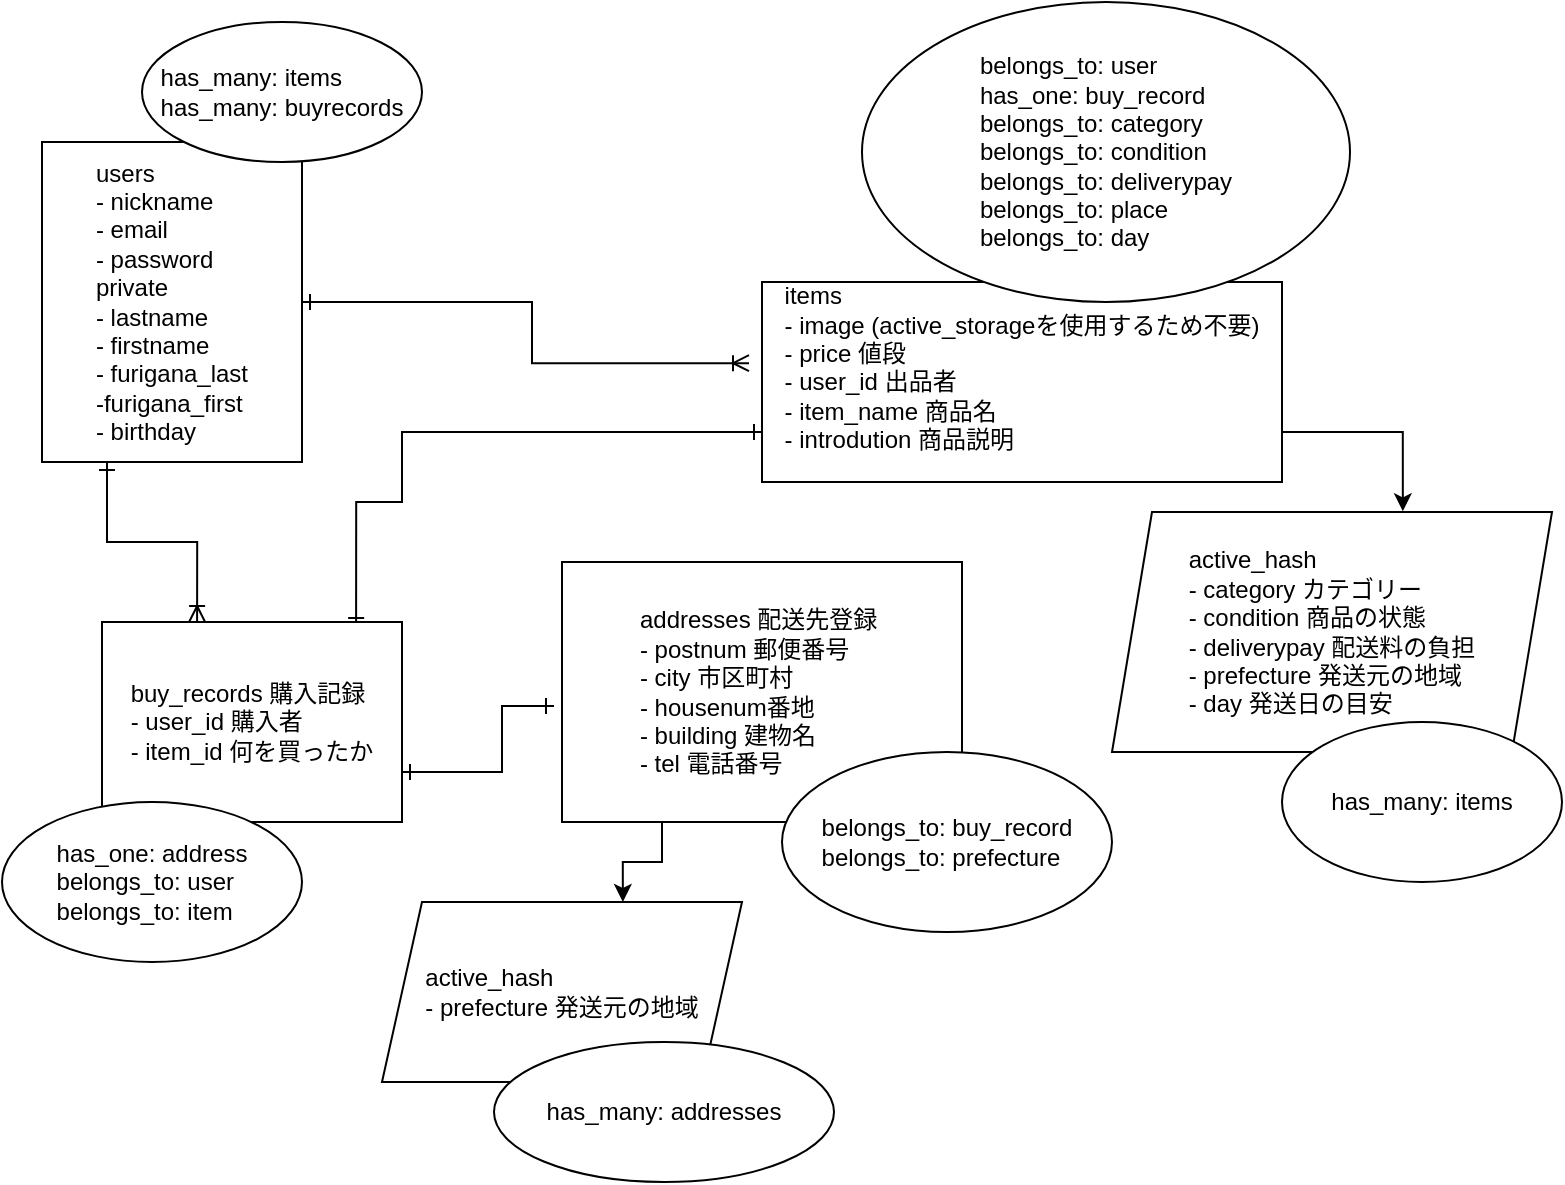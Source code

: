 <mxfile version="13.6.5">
    <diagram id="fnKIg7ySAKvSq7XufVGy" name="ページ1">
        <mxGraphModel dx="948" dy="567" grid="1" gridSize="10" guides="1" tooltips="1" connect="1" arrows="1" fold="1" page="1" pageScale="1" pageWidth="827" pageHeight="1169" math="0" shadow="0">
            <root>
                <mxCell id="0"/>
                <mxCell id="1" parent="0"/>
                <mxCell id="7" style="edgeStyle=orthogonalEdgeStyle;rounded=0;orthogonalLoop=1;jettySize=auto;html=1;exitX=1;exitY=0.5;exitDx=0;exitDy=0;entryX=-0.025;entryY=0.406;entryDx=0;entryDy=0;entryPerimeter=0;endArrow=ERoneToMany;endFill=0;startArrow=ERone;startFill=0;" parent="1" source="3" target="4" edge="1">
                    <mxGeometry relative="1" as="geometry"/>
                </mxCell>
                <mxCell id="10" style="edgeStyle=orthogonalEdgeStyle;rounded=0;orthogonalLoop=1;jettySize=auto;html=1;exitX=0.25;exitY=1;exitDx=0;exitDy=0;startArrow=ERone;startFill=0;endArrow=ERoneToMany;endFill=0;entryX=0.317;entryY=0;entryDx=0;entryDy=0;entryPerimeter=0;" parent="1" source="3" target="5" edge="1">
                    <mxGeometry relative="1" as="geometry">
                        <mxPoint x="107" y="360" as="targetPoint"/>
                    </mxGeometry>
                </mxCell>
                <mxCell id="3" value="&lt;div style=&quot;text-align: justify&quot;&gt;&lt;span&gt;users&lt;/span&gt;&lt;/div&gt;&lt;div style=&quot;text-align: justify&quot;&gt;&lt;span&gt;- nickname&lt;/span&gt;&lt;/div&gt;&lt;div style=&quot;text-align: justify&quot;&gt;&lt;span&gt;- email&lt;/span&gt;&lt;/div&gt;&lt;div style=&quot;text-align: justify&quot;&gt;&lt;span&gt;- password&lt;/span&gt;&lt;/div&gt;&lt;div style=&quot;text-align: justify&quot;&gt;private&lt;/div&gt;&lt;div style=&quot;text-align: justify&quot;&gt;- lastname&lt;/div&gt;&lt;div style=&quot;text-align: justify&quot;&gt;- firstname&lt;/div&gt;&lt;div style=&quot;text-align: justify&quot;&gt;&lt;span&gt;- furigana_last&lt;/span&gt;&lt;/div&gt;&lt;div style=&quot;text-align: justify&quot;&gt;&lt;span&gt;-furigana_first&lt;/span&gt;&lt;/div&gt;&lt;div style=&quot;text-align: justify&quot;&gt;&lt;span&gt;- birthday&lt;/span&gt;&lt;/div&gt;" style="whiteSpace=wrap;html=1;" parent="1" vertex="1">
                    <mxGeometry x="40" y="100" width="130" height="160" as="geometry"/>
                </mxCell>
                <mxCell id="13" style="edgeStyle=orthogonalEdgeStyle;rounded=0;orthogonalLoop=1;jettySize=auto;html=1;exitX=0;exitY=0.75;exitDx=0;exitDy=0;entryX=0.847;entryY=0.02;entryDx=0;entryDy=0;entryPerimeter=0;startArrow=ERone;startFill=0;endArrow=ERone;endFill=0;" parent="1" source="4" target="5" edge="1">
                    <mxGeometry relative="1" as="geometry">
                        <Array as="points">
                            <mxPoint x="220" y="245"/>
                            <mxPoint x="220" y="280"/>
                            <mxPoint x="197" y="280"/>
                        </Array>
                    </mxGeometry>
                </mxCell>
                <mxCell id="23" style="edgeStyle=orthogonalEdgeStyle;rounded=0;orthogonalLoop=1;jettySize=auto;html=1;exitX=1;exitY=0.75;exitDx=0;exitDy=0;entryX=0.661;entryY=-0.003;entryDx=0;entryDy=0;entryPerimeter=0;" edge="1" parent="1" source="4" target="22">
                    <mxGeometry relative="1" as="geometry"/>
                </mxCell>
                <mxCell id="4" value="&lt;div style=&quot;text-align: justify&quot;&gt;items&lt;/div&gt;&lt;div style=&quot;text-align: justify&quot;&gt;&lt;span&gt;- image (active_storageを使用するため不要)&lt;/span&gt;&lt;/div&gt;&lt;div style=&quot;text-align: justify&quot;&gt;&lt;span&gt;- price 値段&lt;/span&gt;&lt;/div&gt;&lt;div style=&quot;text-align: justify&quot;&gt;&lt;span&gt;- user_id 出品者&lt;/span&gt;&lt;/div&gt;&lt;div style=&quot;text-align: justify&quot;&gt;&lt;span&gt;- item_name 商品名&lt;/span&gt;&lt;/div&gt;&lt;div style=&quot;text-align: justify&quot;&gt;&lt;span&gt;- introdution 商品説明&lt;/span&gt;&lt;/div&gt;&lt;div style=&quot;text-align: justify&quot;&gt;&lt;br&gt;&lt;/div&gt;" style="rounded=0;whiteSpace=wrap;html=1;" parent="1" vertex="1">
                    <mxGeometry x="400" y="170" width="260" height="100" as="geometry"/>
                </mxCell>
                <mxCell id="9" style="edgeStyle=orthogonalEdgeStyle;rounded=0;orthogonalLoop=1;jettySize=auto;html=1;exitX=1;exitY=0.75;exitDx=0;exitDy=0;startArrow=ERone;startFill=0;endArrow=ERone;endFill=0;" parent="1" source="5" edge="1">
                    <mxGeometry relative="1" as="geometry">
                        <mxPoint x="296" y="382" as="targetPoint"/>
                        <Array as="points">
                            <mxPoint x="270" y="415"/>
                            <mxPoint x="270" y="382"/>
                        </Array>
                    </mxGeometry>
                </mxCell>
                <mxCell id="5" value="&lt;div style=&quot;text-align: justify&quot;&gt;&lt;span&gt;buy_records 購入記録&lt;/span&gt;&lt;/div&gt;&lt;div style=&quot;text-align: justify&quot;&gt;&lt;span&gt;- user_id 購入者&lt;/span&gt;&lt;/div&gt;&lt;div style=&quot;text-align: justify&quot;&gt;&lt;span&gt;- item_id 何を買ったか&lt;/span&gt;&lt;/div&gt;" style="whiteSpace=wrap;html=1;" parent="1" vertex="1">
                    <mxGeometry x="70" y="340" width="150" height="100" as="geometry"/>
                </mxCell>
                <mxCell id="24" style="edgeStyle=orthogonalEdgeStyle;rounded=0;orthogonalLoop=1;jettySize=auto;html=1;exitX=0.25;exitY=1;exitDx=0;exitDy=0;entryX=0.669;entryY=0;entryDx=0;entryDy=0;entryPerimeter=0;" edge="1" parent="1" source="6" target="21">
                    <mxGeometry relative="1" as="geometry"/>
                </mxCell>
                <mxCell id="6" value="&lt;div style=&quot;text-align: justify&quot;&gt;&lt;span&gt;addresses 配送先登録&lt;/span&gt;&lt;span&gt;&amp;nbsp;&lt;/span&gt;&lt;/div&gt;&lt;div style=&quot;text-align: justify&quot;&gt;&lt;span&gt;- postnum 郵便番号&lt;/span&gt;&lt;/div&gt;&lt;div style=&quot;text-align: justify&quot;&gt;&lt;span&gt;- city 市区町村&lt;/span&gt;&lt;/div&gt;&lt;div style=&quot;text-align: justify&quot;&gt;&lt;span&gt;- housenum番地&lt;/span&gt;&lt;/div&gt;&lt;div style=&quot;text-align: justify&quot;&gt;&lt;span&gt;- building 建物名&lt;/span&gt;&lt;/div&gt;&lt;div style=&quot;text-align: justify&quot;&gt;&lt;span&gt;- tel 電話番号&lt;/span&gt;&lt;/div&gt;" style="whiteSpace=wrap;html=1;" parent="1" vertex="1">
                    <mxGeometry x="300" y="310" width="200" height="130" as="geometry"/>
                </mxCell>
                <mxCell id="14" value="&lt;div style=&quot;text-align: justify&quot;&gt;&lt;span&gt;has_many: items&lt;/span&gt;&lt;/div&gt;&lt;div style=&quot;text-align: justify&quot;&gt;&lt;span&gt;has_many: buyrecords&lt;/span&gt;&lt;/div&gt;" style="ellipse;whiteSpace=wrap;html=1;" parent="1" vertex="1">
                    <mxGeometry x="90" y="40" width="140" height="70" as="geometry"/>
                </mxCell>
                <mxCell id="16" value="&lt;div style=&quot;text-align: justify&quot;&gt;&lt;span&gt;has_one: address&lt;/span&gt;&lt;/div&gt;&lt;div style=&quot;text-align: justify&quot;&gt;&lt;span&gt;belongs_to: user&lt;/span&gt;&lt;/div&gt;&lt;div style=&quot;text-align: justify&quot;&gt;&lt;span&gt;belongs_to: item&lt;/span&gt;&lt;/div&gt;" style="ellipse;whiteSpace=wrap;html=1;" parent="1" vertex="1">
                    <mxGeometry x="20" y="430" width="150" height="80" as="geometry"/>
                </mxCell>
                <mxCell id="18" value="&lt;div style=&quot;text-align: justify&quot;&gt;&lt;span&gt;belongs_to: user&lt;/span&gt;&lt;/div&gt;&lt;div style=&quot;text-align: justify&quot;&gt;&lt;span&gt;has_one: buy_record&lt;/span&gt;&lt;/div&gt;&lt;div style=&quot;text-align: justify&quot;&gt;&lt;span&gt;belongs_to: category&lt;/span&gt;&lt;/div&gt;&lt;div style=&quot;text-align: justify&quot;&gt;belongs_to: condition&lt;span&gt;&lt;br&gt;&lt;/span&gt;&lt;/div&gt;&lt;div style=&quot;text-align: justify&quot;&gt;belongs_to: deliverypay&lt;br&gt;&lt;/div&gt;&lt;div style=&quot;text-align: justify&quot;&gt;belongs_to: place&lt;br&gt;&lt;/div&gt;&lt;div style=&quot;text-align: justify&quot;&gt;belongs_to: day&lt;br&gt;&lt;/div&gt;" style="ellipse;whiteSpace=wrap;html=1;" parent="1" vertex="1">
                    <mxGeometry x="450" y="30" width="244" height="150" as="geometry"/>
                </mxCell>
                <mxCell id="19" value="&lt;div style=&quot;text-align: justify&quot;&gt;&lt;span&gt;belongs_to: buy_record&lt;/span&gt;&lt;/div&gt;&lt;div style=&quot;text-align: justify&quot;&gt;&lt;span&gt;belongs_to: prefecture&lt;/span&gt;&lt;/div&gt;" style="ellipse;whiteSpace=wrap;html=1;" parent="1" vertex="1">
                    <mxGeometry x="410" y="405" width="165" height="90" as="geometry"/>
                </mxCell>
                <mxCell id="21" value="&lt;div style=&quot;text-align: justify&quot;&gt;&lt;span&gt;active_hash&lt;/span&gt;&lt;/div&gt;&lt;span&gt;&lt;div style=&quot;text-align: justify&quot;&gt;&lt;span&gt;- prefecture 発送元の地域&lt;/span&gt;&lt;/div&gt;&lt;/span&gt;" style="shape=parallelogram;perimeter=parallelogramPerimeter;whiteSpace=wrap;html=1;fixedSize=1;align=center;" vertex="1" parent="1">
                    <mxGeometry x="210" y="480" width="180" height="90" as="geometry"/>
                </mxCell>
                <mxCell id="22" value="&lt;div style=&quot;text-align: justify&quot;&gt;&lt;span&gt;active_hash&lt;/span&gt;&lt;/div&gt;&lt;div style=&quot;text-align: justify&quot;&gt;- category カテゴリー&lt;/div&gt;&lt;div style=&quot;text-align: justify&quot;&gt;- condition 商品の状態&lt;/div&gt;&lt;div style=&quot;text-align: justify&quot;&gt;- deliverypay 配送料の負担&lt;/div&gt;&lt;div style=&quot;text-align: justify&quot;&gt;- prefecture 発送元の地域&lt;/div&gt;&lt;div style=&quot;text-align: justify&quot;&gt;- day 発送日の目安&lt;/div&gt;" style="shape=parallelogram;perimeter=parallelogramPerimeter;whiteSpace=wrap;html=1;fixedSize=1;" vertex="1" parent="1">
                    <mxGeometry x="575" y="285" width="220" height="120" as="geometry"/>
                </mxCell>
                <mxCell id="25" value="has_many: items" style="ellipse;whiteSpace=wrap;html=1;" vertex="1" parent="1">
                    <mxGeometry x="660" y="390" width="140" height="80" as="geometry"/>
                </mxCell>
                <mxCell id="26" value="has_many: addresses" style="ellipse;whiteSpace=wrap;html=1;" vertex="1" parent="1">
                    <mxGeometry x="266" y="550" width="170" height="70" as="geometry"/>
                </mxCell>
            </root>
        </mxGraphModel>
    </diagram>
</mxfile>